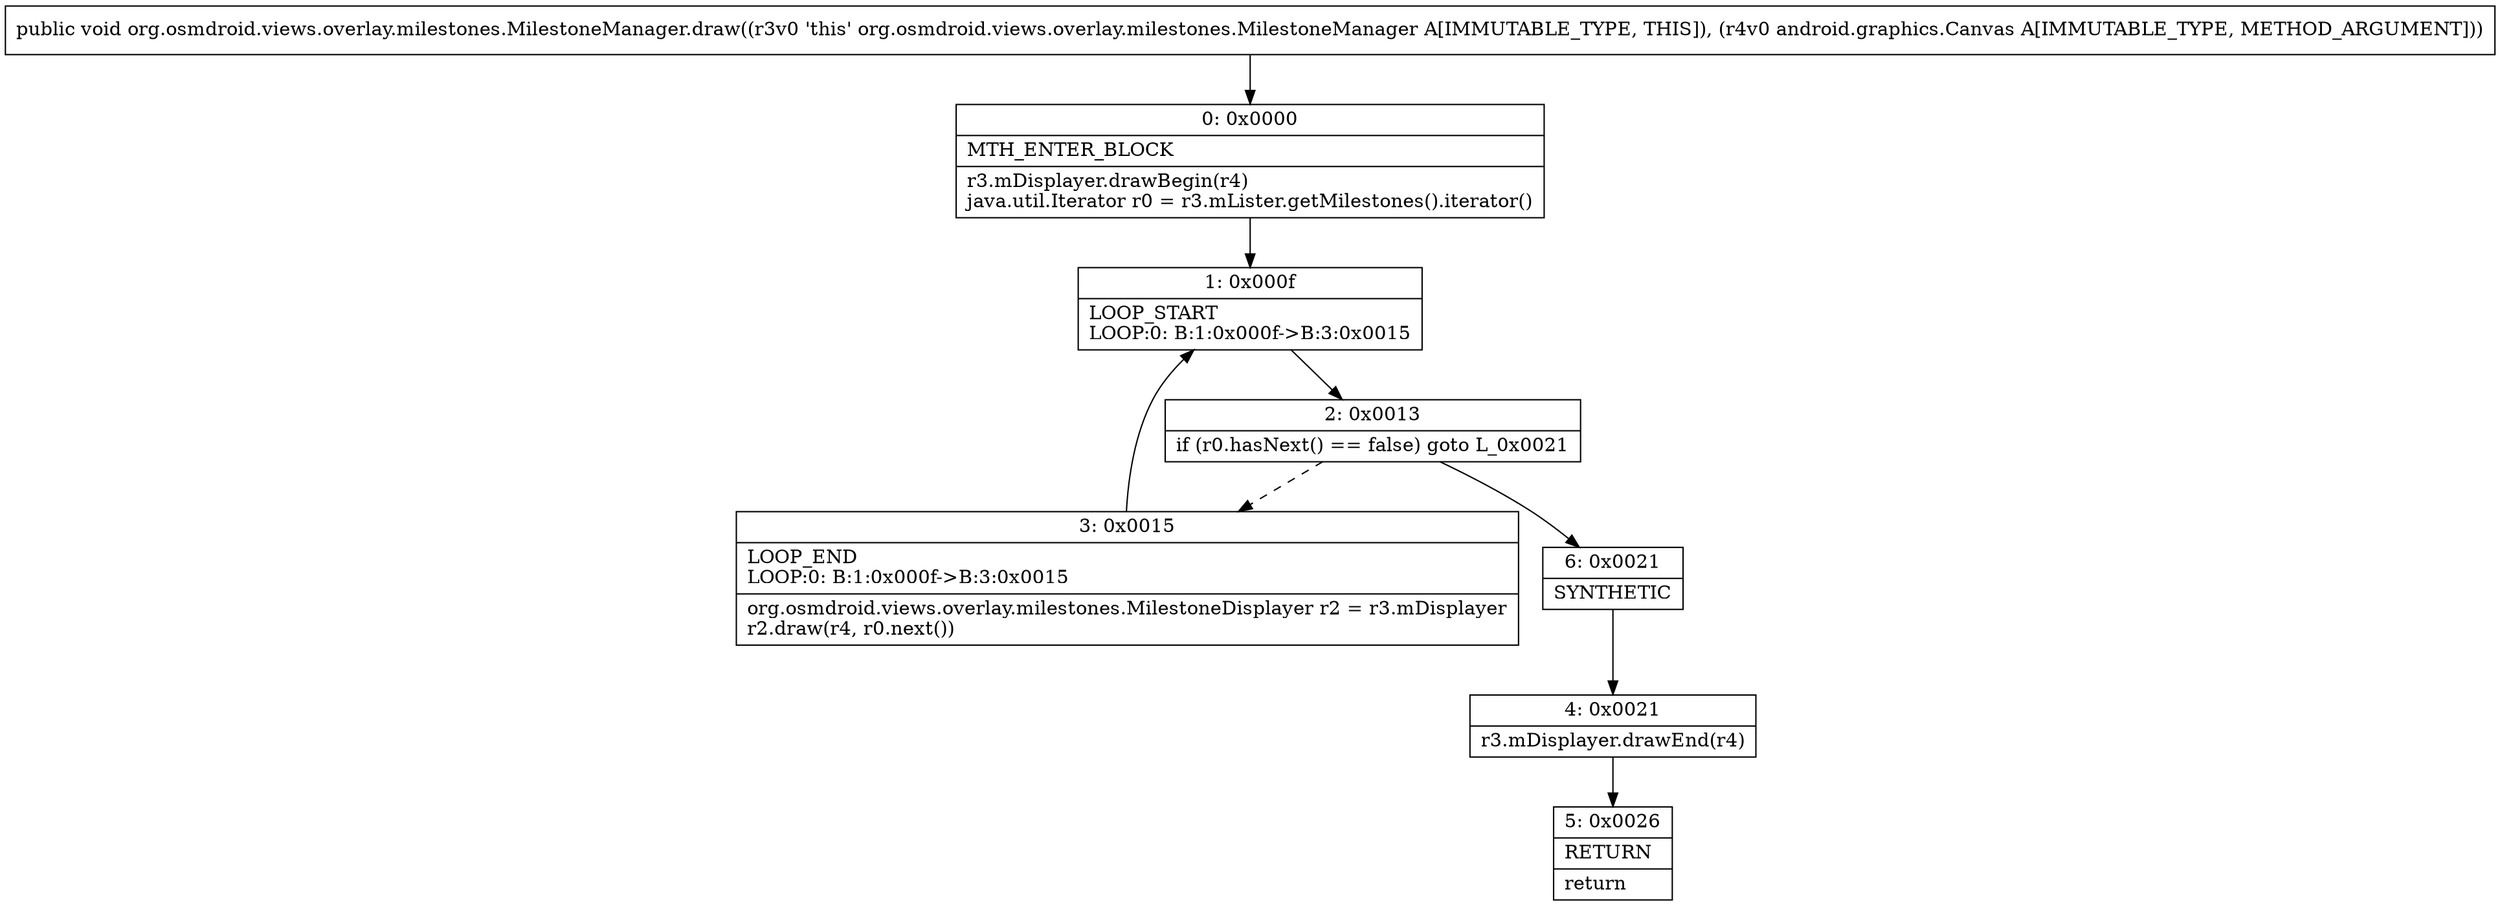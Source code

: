 digraph "CFG fororg.osmdroid.views.overlay.milestones.MilestoneManager.draw(Landroid\/graphics\/Canvas;)V" {
Node_0 [shape=record,label="{0\:\ 0x0000|MTH_ENTER_BLOCK\l|r3.mDisplayer.drawBegin(r4)\ljava.util.Iterator r0 = r3.mLister.getMilestones().iterator()\l}"];
Node_1 [shape=record,label="{1\:\ 0x000f|LOOP_START\lLOOP:0: B:1:0x000f\-\>B:3:0x0015\l}"];
Node_2 [shape=record,label="{2\:\ 0x0013|if (r0.hasNext() == false) goto L_0x0021\l}"];
Node_3 [shape=record,label="{3\:\ 0x0015|LOOP_END\lLOOP:0: B:1:0x000f\-\>B:3:0x0015\l|org.osmdroid.views.overlay.milestones.MilestoneDisplayer r2 = r3.mDisplayer\lr2.draw(r4, r0.next())\l}"];
Node_4 [shape=record,label="{4\:\ 0x0021|r3.mDisplayer.drawEnd(r4)\l}"];
Node_5 [shape=record,label="{5\:\ 0x0026|RETURN\l|return\l}"];
Node_6 [shape=record,label="{6\:\ 0x0021|SYNTHETIC\l}"];
MethodNode[shape=record,label="{public void org.osmdroid.views.overlay.milestones.MilestoneManager.draw((r3v0 'this' org.osmdroid.views.overlay.milestones.MilestoneManager A[IMMUTABLE_TYPE, THIS]), (r4v0 android.graphics.Canvas A[IMMUTABLE_TYPE, METHOD_ARGUMENT])) }"];
MethodNode -> Node_0;
Node_0 -> Node_1;
Node_1 -> Node_2;
Node_2 -> Node_3[style=dashed];
Node_2 -> Node_6;
Node_3 -> Node_1;
Node_4 -> Node_5;
Node_6 -> Node_4;
}

